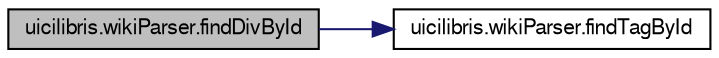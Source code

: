 digraph G
{
  edge [fontname="FreeSans",fontsize="10",labelfontname="FreeSans",labelfontsize="10"];
  node [fontname="FreeSans",fontsize="10",shape=record];
  rankdir="LR";
  Node1 [label="uicilibris.wikiParser.findDivById",height=0.2,width=0.4,color="black", fillcolor="grey75", style="filled" fontcolor="black"];
  Node1 -> Node2 [color="midnightblue",fontsize="10",style="solid",fontname="FreeSans"];
  Node2 [label="uicilibris.wikiParser.findTagById",height=0.2,width=0.4,color="black", fillcolor="white", style="filled",URL="$namespaceuicilibris_1_1wikiParser.html#aa9b20f02d21d396f8a4f721c3f0adc12",tooltip="browses to search a subnode with a given tag and a given id"];
}
